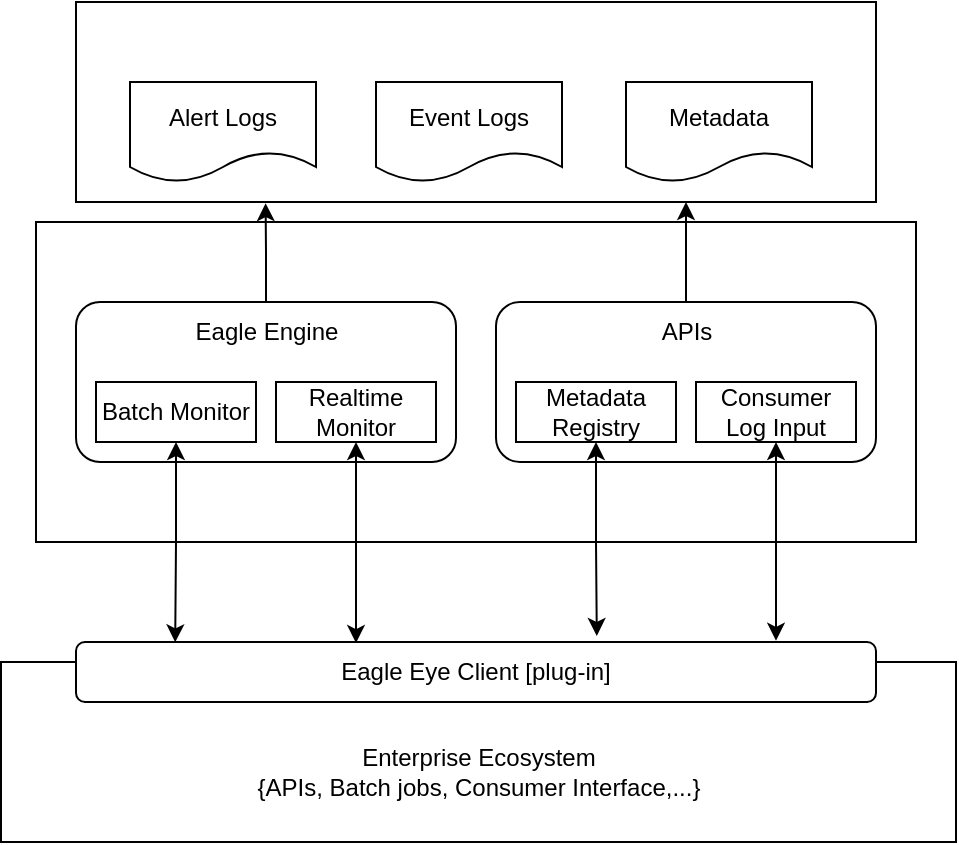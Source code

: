 <mxfile version="21.6.5" type="device">
  <diagram name="Page-1" id="NIuV8RBpg_5D0fSmUPzC">
    <mxGraphModel dx="1185" dy="683" grid="1" gridSize="10" guides="1" tooltips="1" connect="1" arrows="1" fold="1" page="1" pageScale="1" pageWidth="850" pageHeight="1100" math="0" shadow="0">
      <root>
        <mxCell id="0" />
        <mxCell id="1" parent="0" />
        <mxCell id="C_HHl5JngcP-gkrTlVLz-4" value="" style="rounded=0;whiteSpace=wrap;html=1;" vertex="1" parent="1">
          <mxGeometry x="112.5" y="450" width="477.5" height="90" as="geometry" />
        </mxCell>
        <mxCell id="h7_Um3FKoTpPnNRgxbPx-30" value="" style="rounded=0;whiteSpace=wrap;html=1;" parent="1" vertex="1">
          <mxGeometry x="150" y="120" width="400" height="100" as="geometry" />
        </mxCell>
        <mxCell id="h7_Um3FKoTpPnNRgxbPx-22" value="" style="rounded=0;whiteSpace=wrap;html=1;" parent="1" vertex="1">
          <mxGeometry x="130" y="230" width="440" height="160" as="geometry" />
        </mxCell>
        <mxCell id="h7_Um3FKoTpPnNRgxbPx-31" style="edgeStyle=orthogonalEdgeStyle;rounded=0;orthogonalLoop=1;jettySize=auto;html=1;entryX=0.237;entryY=1.006;entryDx=0;entryDy=0;entryPerimeter=0;" parent="1" source="h7_Um3FKoTpPnNRgxbPx-5" target="h7_Um3FKoTpPnNRgxbPx-30" edge="1">
          <mxGeometry relative="1" as="geometry" />
        </mxCell>
        <mxCell id="h7_Um3FKoTpPnNRgxbPx-5" value="" style="rounded=1;whiteSpace=wrap;html=1;" parent="1" vertex="1">
          <mxGeometry x="150" y="270" width="190" height="80" as="geometry" />
        </mxCell>
        <mxCell id="h7_Um3FKoTpPnNRgxbPx-18" value="" style="edgeStyle=orthogonalEdgeStyle;rounded=0;orthogonalLoop=1;jettySize=auto;html=1;entryX=0.124;entryY=0.006;entryDx=0;entryDy=0;entryPerimeter=0;startArrow=classic;startFill=1;" parent="1" source="h7_Um3FKoTpPnNRgxbPx-6" target="h7_Um3FKoTpPnNRgxbPx-11" edge="1">
          <mxGeometry relative="1" as="geometry" />
        </mxCell>
        <mxCell id="h7_Um3FKoTpPnNRgxbPx-6" value="Batch Monitor" style="rounded=0;whiteSpace=wrap;html=1;" parent="1" vertex="1">
          <mxGeometry x="160" y="310" width="80" height="30" as="geometry" />
        </mxCell>
        <mxCell id="h7_Um3FKoTpPnNRgxbPx-19" value="" style="edgeStyle=orthogonalEdgeStyle;rounded=0;orthogonalLoop=1;jettySize=auto;html=1;entryX=0.35;entryY=0.018;entryDx=0;entryDy=0;entryPerimeter=0;startArrow=classic;startFill=1;" parent="1" source="h7_Um3FKoTpPnNRgxbPx-8" target="h7_Um3FKoTpPnNRgxbPx-11" edge="1">
          <mxGeometry relative="1" as="geometry" />
        </mxCell>
        <mxCell id="h7_Um3FKoTpPnNRgxbPx-8" value="Realtime Monitor" style="rounded=0;whiteSpace=wrap;html=1;" parent="1" vertex="1">
          <mxGeometry x="250" y="310" width="80" height="30" as="geometry" />
        </mxCell>
        <mxCell id="h7_Um3FKoTpPnNRgxbPx-9" value="Eagle Engine" style="text;html=1;strokeColor=none;fillColor=none;align=center;verticalAlign=middle;whiteSpace=wrap;rounded=0;" parent="1" vertex="1">
          <mxGeometry x="207.5" y="270" width="75" height="30" as="geometry" />
        </mxCell>
        <mxCell id="h7_Um3FKoTpPnNRgxbPx-11" value="Eagle Eye Client [plug-in]" style="rounded=1;whiteSpace=wrap;html=1;" parent="1" vertex="1">
          <mxGeometry x="150" y="440" width="400" height="30" as="geometry" />
        </mxCell>
        <mxCell id="h7_Um3FKoTpPnNRgxbPx-32" style="edgeStyle=orthogonalEdgeStyle;rounded=0;orthogonalLoop=1;jettySize=auto;html=1;" parent="1" source="h7_Um3FKoTpPnNRgxbPx-12" edge="1">
          <mxGeometry relative="1" as="geometry">
            <mxPoint x="455" y="220" as="targetPoint" />
          </mxGeometry>
        </mxCell>
        <mxCell id="h7_Um3FKoTpPnNRgxbPx-12" value="" style="rounded=1;whiteSpace=wrap;html=1;" parent="1" vertex="1">
          <mxGeometry x="360" y="270" width="190" height="80" as="geometry" />
        </mxCell>
        <mxCell id="h7_Um3FKoTpPnNRgxbPx-20" value="" style="edgeStyle=orthogonalEdgeStyle;rounded=0;orthogonalLoop=1;jettySize=auto;html=1;startArrow=classic;startFill=1;entryX=0.651;entryY=-0.1;entryDx=0;entryDy=0;entryPerimeter=0;" parent="1" source="h7_Um3FKoTpPnNRgxbPx-13" edge="1" target="h7_Um3FKoTpPnNRgxbPx-11">
          <mxGeometry relative="1" as="geometry">
            <mxPoint x="410" y="370" as="targetPoint" />
          </mxGeometry>
        </mxCell>
        <mxCell id="h7_Um3FKoTpPnNRgxbPx-13" value="Metadata Registry" style="rounded=0;whiteSpace=wrap;html=1;" parent="1" vertex="1">
          <mxGeometry x="370" y="310" width="80" height="30" as="geometry" />
        </mxCell>
        <mxCell id="h7_Um3FKoTpPnNRgxbPx-21" value="" style="edgeStyle=orthogonalEdgeStyle;rounded=0;orthogonalLoop=1;jettySize=auto;html=1;entryX=0.875;entryY=-0.02;entryDx=0;entryDy=0;entryPerimeter=0;startArrow=classic;startFill=1;" parent="1" source="h7_Um3FKoTpPnNRgxbPx-14" target="h7_Um3FKoTpPnNRgxbPx-11" edge="1">
          <mxGeometry relative="1" as="geometry" />
        </mxCell>
        <mxCell id="h7_Um3FKoTpPnNRgxbPx-14" value="Consumer Log Input" style="rounded=0;whiteSpace=wrap;html=1;" parent="1" vertex="1">
          <mxGeometry x="460" y="310" width="80" height="30" as="geometry" />
        </mxCell>
        <mxCell id="h7_Um3FKoTpPnNRgxbPx-15" value="APIs" style="text;html=1;strokeColor=none;fillColor=none;align=center;verticalAlign=middle;whiteSpace=wrap;rounded=0;" parent="1" vertex="1">
          <mxGeometry x="417.5" y="270" width="75" height="30" as="geometry" />
        </mxCell>
        <mxCell id="h7_Um3FKoTpPnNRgxbPx-23" value="" style="shape=image;verticalLabelPosition=bottom;labelBackgroundColor=default;verticalAlign=top;aspect=fixed;imageAspect=0;image=https://upload.wikimedia.org/wikipedia/commons/thumb/4/44/Spring_Framework_Logo_2018.svg/1280px-Spring_Framework_Logo_2018.svg.png;" parent="1" vertex="1">
          <mxGeometry x="137.5" y="240" width="70" height="17.97" as="geometry" />
        </mxCell>
        <mxCell id="h7_Um3FKoTpPnNRgxbPx-24" value="" style="shape=image;verticalLabelPosition=bottom;labelBackgroundColor=default;verticalAlign=top;aspect=fixed;imageAspect=0;image=https://static.vecteezy.com/system/resources/previews/022/101/050/original/java-logo-transparent-free-png.png;" parent="1" vertex="1">
          <mxGeometry x="518" y="440" width="30" height="30" as="geometry" />
        </mxCell>
        <mxCell id="3Qa3Oe__UGMI9_UoyTXa-1" value="" style="shape=image;verticalLabelPosition=bottom;labelBackgroundColor=default;verticalAlign=top;aspect=fixed;imageAspect=0;image=https://netfore.com/wp-content/uploads/2016/10/Elasticsearch-Logo-Color-H.png;" parent="1" vertex="1">
          <mxGeometry x="150" y="120" width="120" height="32" as="geometry" />
        </mxCell>
        <mxCell id="C_HHl5JngcP-gkrTlVLz-1" value="Alert Logs" style="shape=document;whiteSpace=wrap;html=1;boundedLbl=1;" vertex="1" parent="1">
          <mxGeometry x="177" y="160" width="93" height="50" as="geometry" />
        </mxCell>
        <mxCell id="C_HHl5JngcP-gkrTlVLz-2" value="Event Logs" style="shape=document;whiteSpace=wrap;html=1;boundedLbl=1;" vertex="1" parent="1">
          <mxGeometry x="300" y="160" width="93" height="50" as="geometry" />
        </mxCell>
        <mxCell id="C_HHl5JngcP-gkrTlVLz-3" value="Metadata" style="shape=document;whiteSpace=wrap;html=1;boundedLbl=1;" vertex="1" parent="1">
          <mxGeometry x="425" y="160" width="93" height="50" as="geometry" />
        </mxCell>
        <mxCell id="C_HHl5JngcP-gkrTlVLz-5" value="Enterprise Ecosystem&lt;br&gt;{APIs, Batch jobs, Consumer Interface,...}" style="text;html=1;strokeColor=none;fillColor=none;align=center;verticalAlign=middle;whiteSpace=wrap;rounded=0;" vertex="1" parent="1">
          <mxGeometry x="209.63" y="490" width="283.25" height="30" as="geometry" />
        </mxCell>
      </root>
    </mxGraphModel>
  </diagram>
</mxfile>
